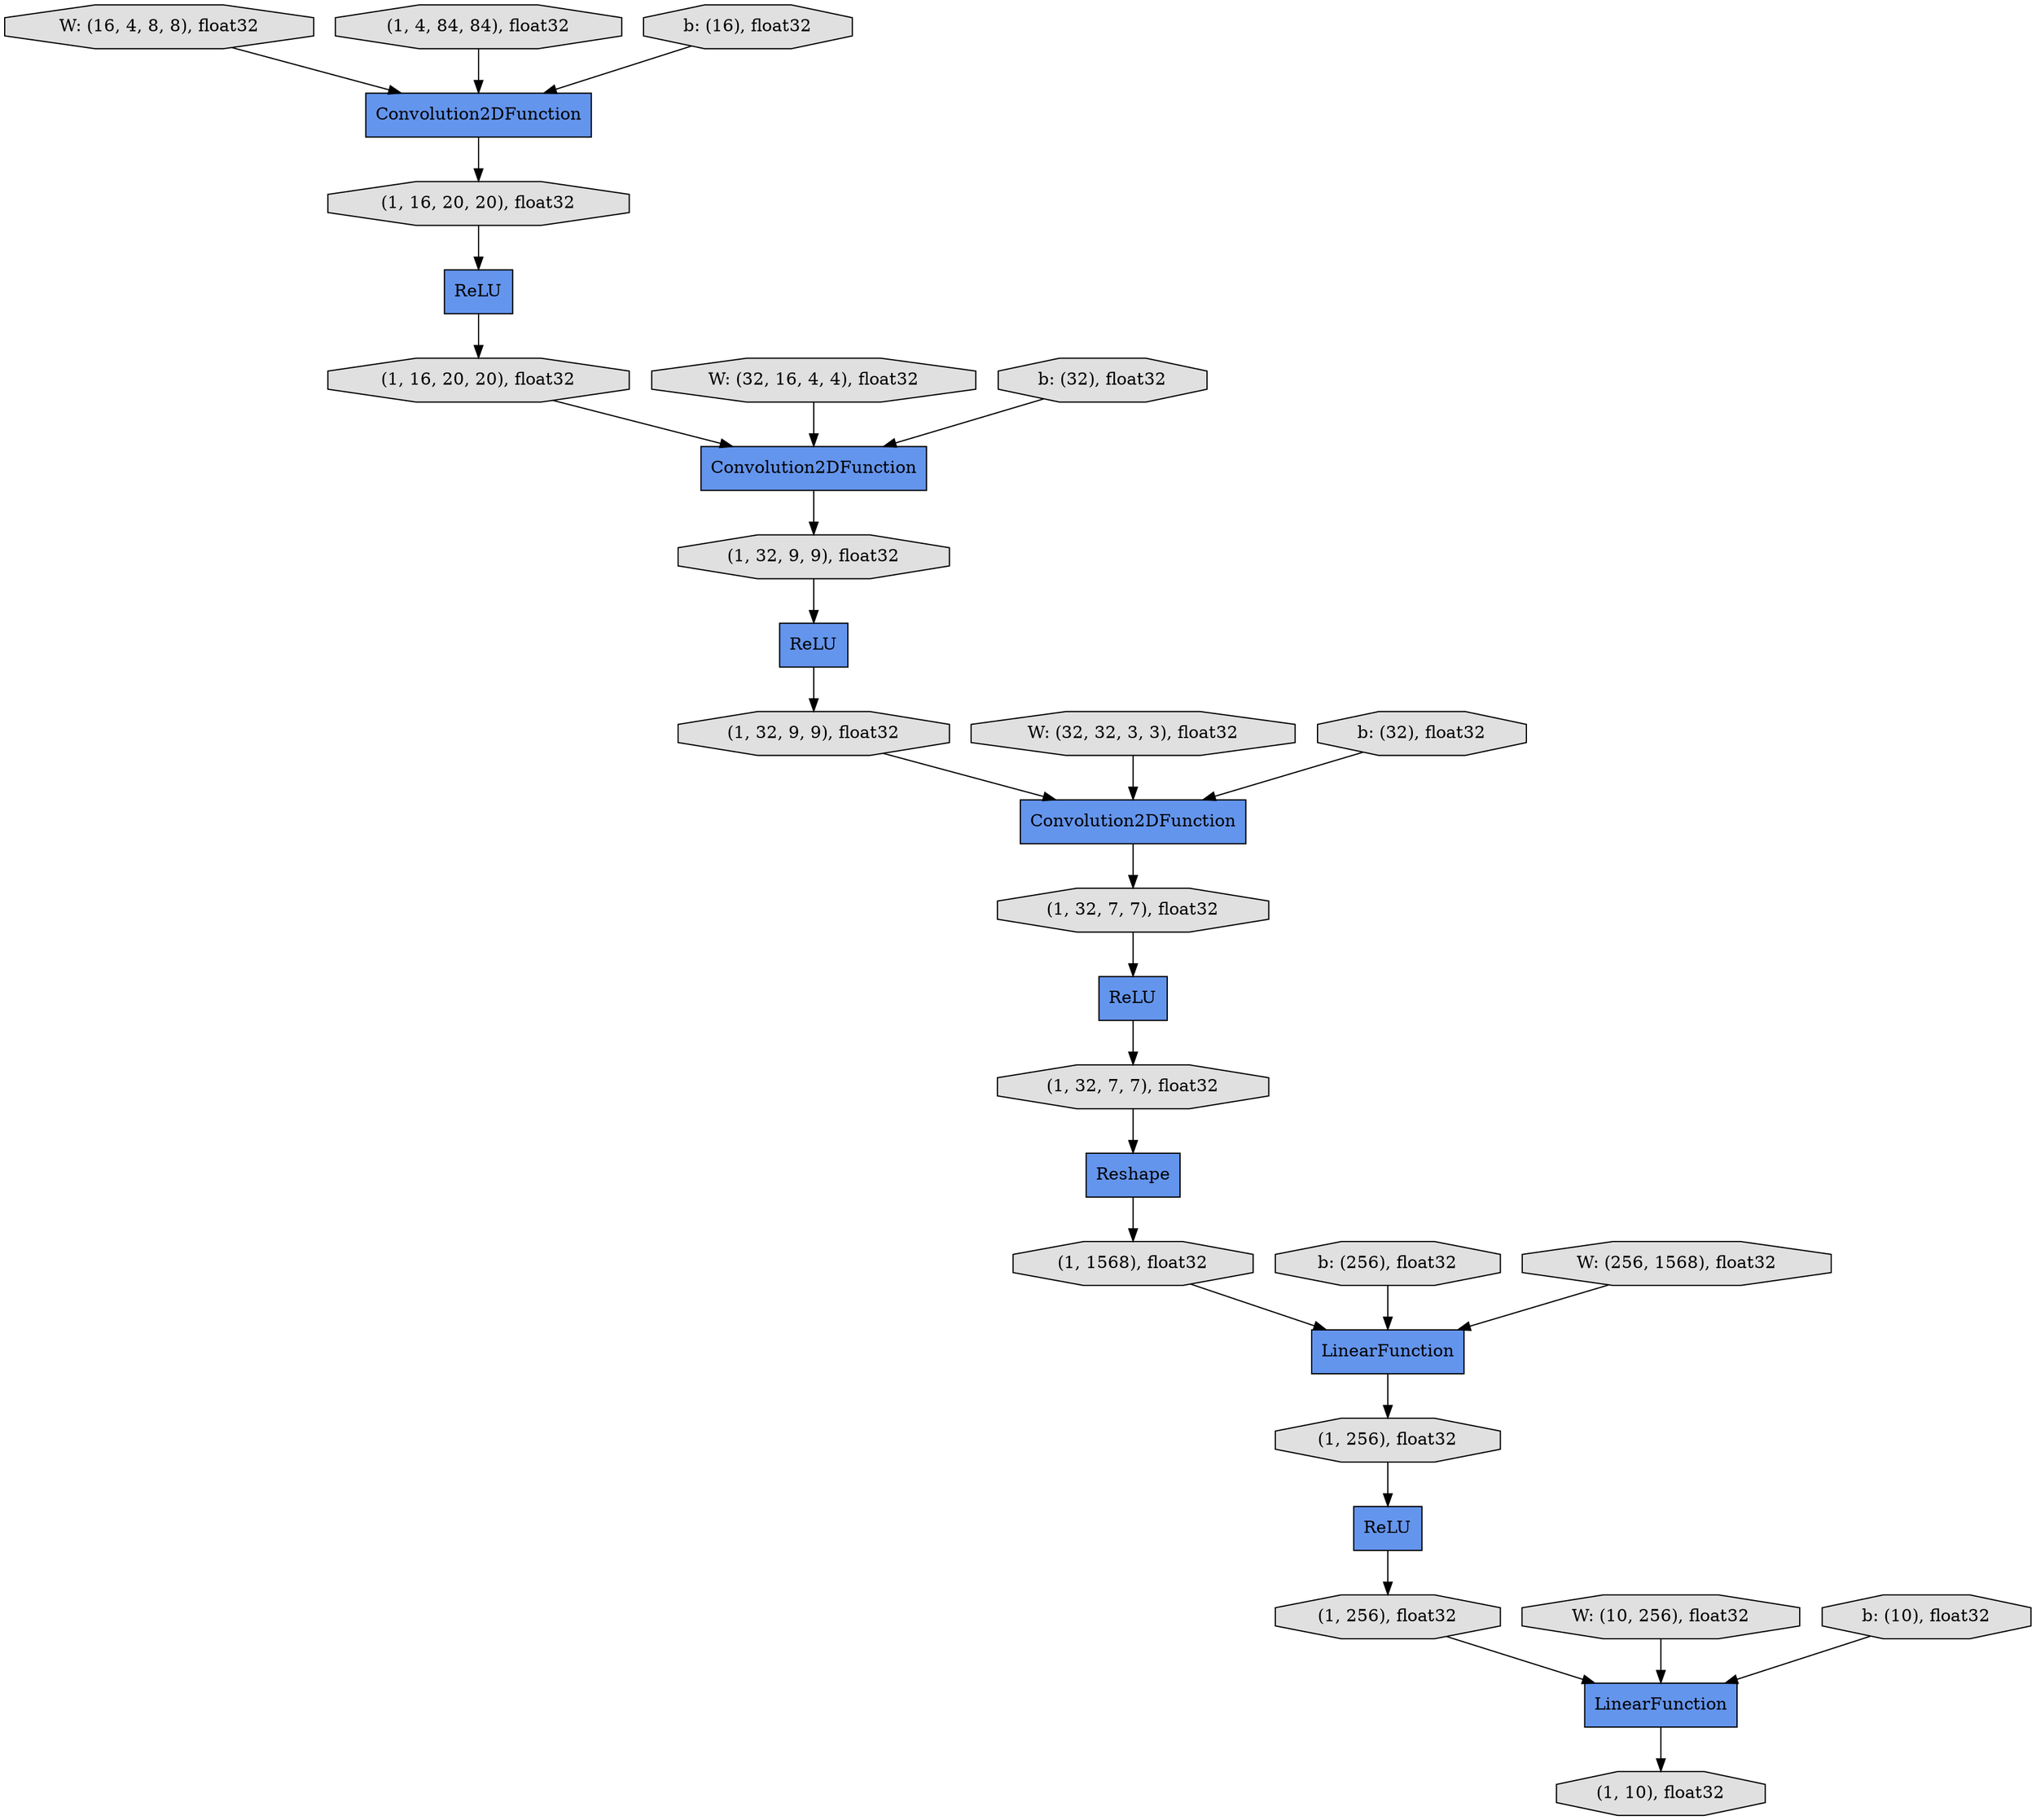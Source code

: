 digraph graphname{rankdir=TB;139723647465616 [label="W: (16, 4, 8, 8), float32",shape="octagon",fillcolor="#E0E0E0",style="filled"];139723646773456 [label="ReLU",shape="record",fillcolor="#6495ED",style="filled"];139723646771408 [label="b: (256), float32",shape="octagon",fillcolor="#E0E0E0",style="filled"];139723646773520 [label="(1, 32, 7, 7), float32",shape="octagon",fillcolor="#E0E0E0",style="filled"];139723646773584 [label="Reshape",shape="record",fillcolor="#6495ED",style="filled"];139723646773712 [label="(1, 32, 7, 7), float32",shape="octagon",fillcolor="#E0E0E0",style="filled"];139723646771728 [label="W: (10, 256), float32",shape="octagon",fillcolor="#E0E0E0",style="filled"];139723647466064 [label="W: (32, 16, 4, 4), float32",shape="octagon",fillcolor="#E0E0E0",style="filled"];139723646774032 [label="LinearFunction",shape="record",fillcolor="#6495ED",style="filled"];139723646772048 [label="b: (10), float32",shape="octagon",fillcolor="#E0E0E0",style="filled"];139723646774096 [label="(1, 1568), float32",shape="octagon",fillcolor="#E0E0E0",style="filled"];139723647466384 [label="b: (32), float32",shape="octagon",fillcolor="#E0E0E0",style="filled"];139723646772176 [label="Convolution2DFunction",shape="record",fillcolor="#6495ED",style="filled"];139723646774288 [label="(1, 256), float32",shape="octagon",fillcolor="#E0E0E0",style="filled"];139723646772304 [label="ReLU",shape="record",fillcolor="#6495ED",style="filled"];139723646774416 [label="(1, 256), float32",shape="octagon",fillcolor="#E0E0E0",style="filled"];139723646772368 [label="(1, 4, 84, 84), float32",shape="octagon",fillcolor="#E0E0E0",style="filled"];139723646772432 [label="LinearFunction",shape="record",fillcolor="#6495ED",style="filled"];139723647466704 [label="W: (32, 32, 3, 3), float32",shape="octagon",fillcolor="#E0E0E0",style="filled"];139723646772560 [label="(1, 16, 20, 20), float32",shape="octagon",fillcolor="#E0E0E0",style="filled"];139723646774736 [label="(1, 10), float32",shape="octagon",fillcolor="#E0E0E0",style="filled"];139723646772752 [label="ReLU",shape="record",fillcolor="#6495ED",style="filled"];139723647467024 [label="b: (32), float32",shape="octagon",fillcolor="#E0E0E0",style="filled"];139723646772816 [label="(1, 16, 20, 20), float32",shape="octagon",fillcolor="#E0E0E0",style="filled"];139723647467152 [label="Convolution2DFunction",shape="record",fillcolor="#6495ED",style="filled"];139723647465168 [label="ReLU",shape="record",fillcolor="#6495ED",style="filled"];139723648057040 [label="b: (16), float32",shape="octagon",fillcolor="#E0E0E0",style="filled"];139723646773008 [label="(1, 32, 9, 9), float32",shape="octagon",fillcolor="#E0E0E0",style="filled"];139723647467344 [label="W: (256, 1568), float32",shape="octagon",fillcolor="#E0E0E0",style="filled"];139723646773072 [label="Convolution2DFunction",shape="record",fillcolor="#6495ED",style="filled"];139723646773200 [label="(1, 32, 9, 9), float32",shape="octagon",fillcolor="#E0E0E0",style="filled"];139723647466384 -> 139723646772176;139723646773200 -> 139723646773072;139723646772368 -> 139723647467152;139723646772304 -> 139723646773200;139723646773456 -> 139723646774288;139723646774416 -> 139723646773456;139723646773584 -> 139723646774096;139723646772048 -> 139723646774032;139723646774288 -> 139723646774032;139723647467344 -> 139723646772432;139723647466704 -> 139723646773072;139723646772816 -> 139723646772176;139723646772560 -> 139723647465168;139723647467024 -> 139723646773072;139723646772176 -> 139723646773008;139723646771408 -> 139723646772432;139723647467152 -> 139723646772560;139723646771728 -> 139723646774032;139723646773712 -> 139723646773584;139723647465616 -> 139723647467152;139723648057040 -> 139723647467152;139723647466064 -> 139723646772176;139723646772432 -> 139723646774416;139723646773072 -> 139723646773520;139723646773008 -> 139723646772304;139723646774032 -> 139723646774736;139723646773520 -> 139723646772752;139723647465168 -> 139723646772816;139723646772752 -> 139723646773712;139723646774096 -> 139723646772432;}